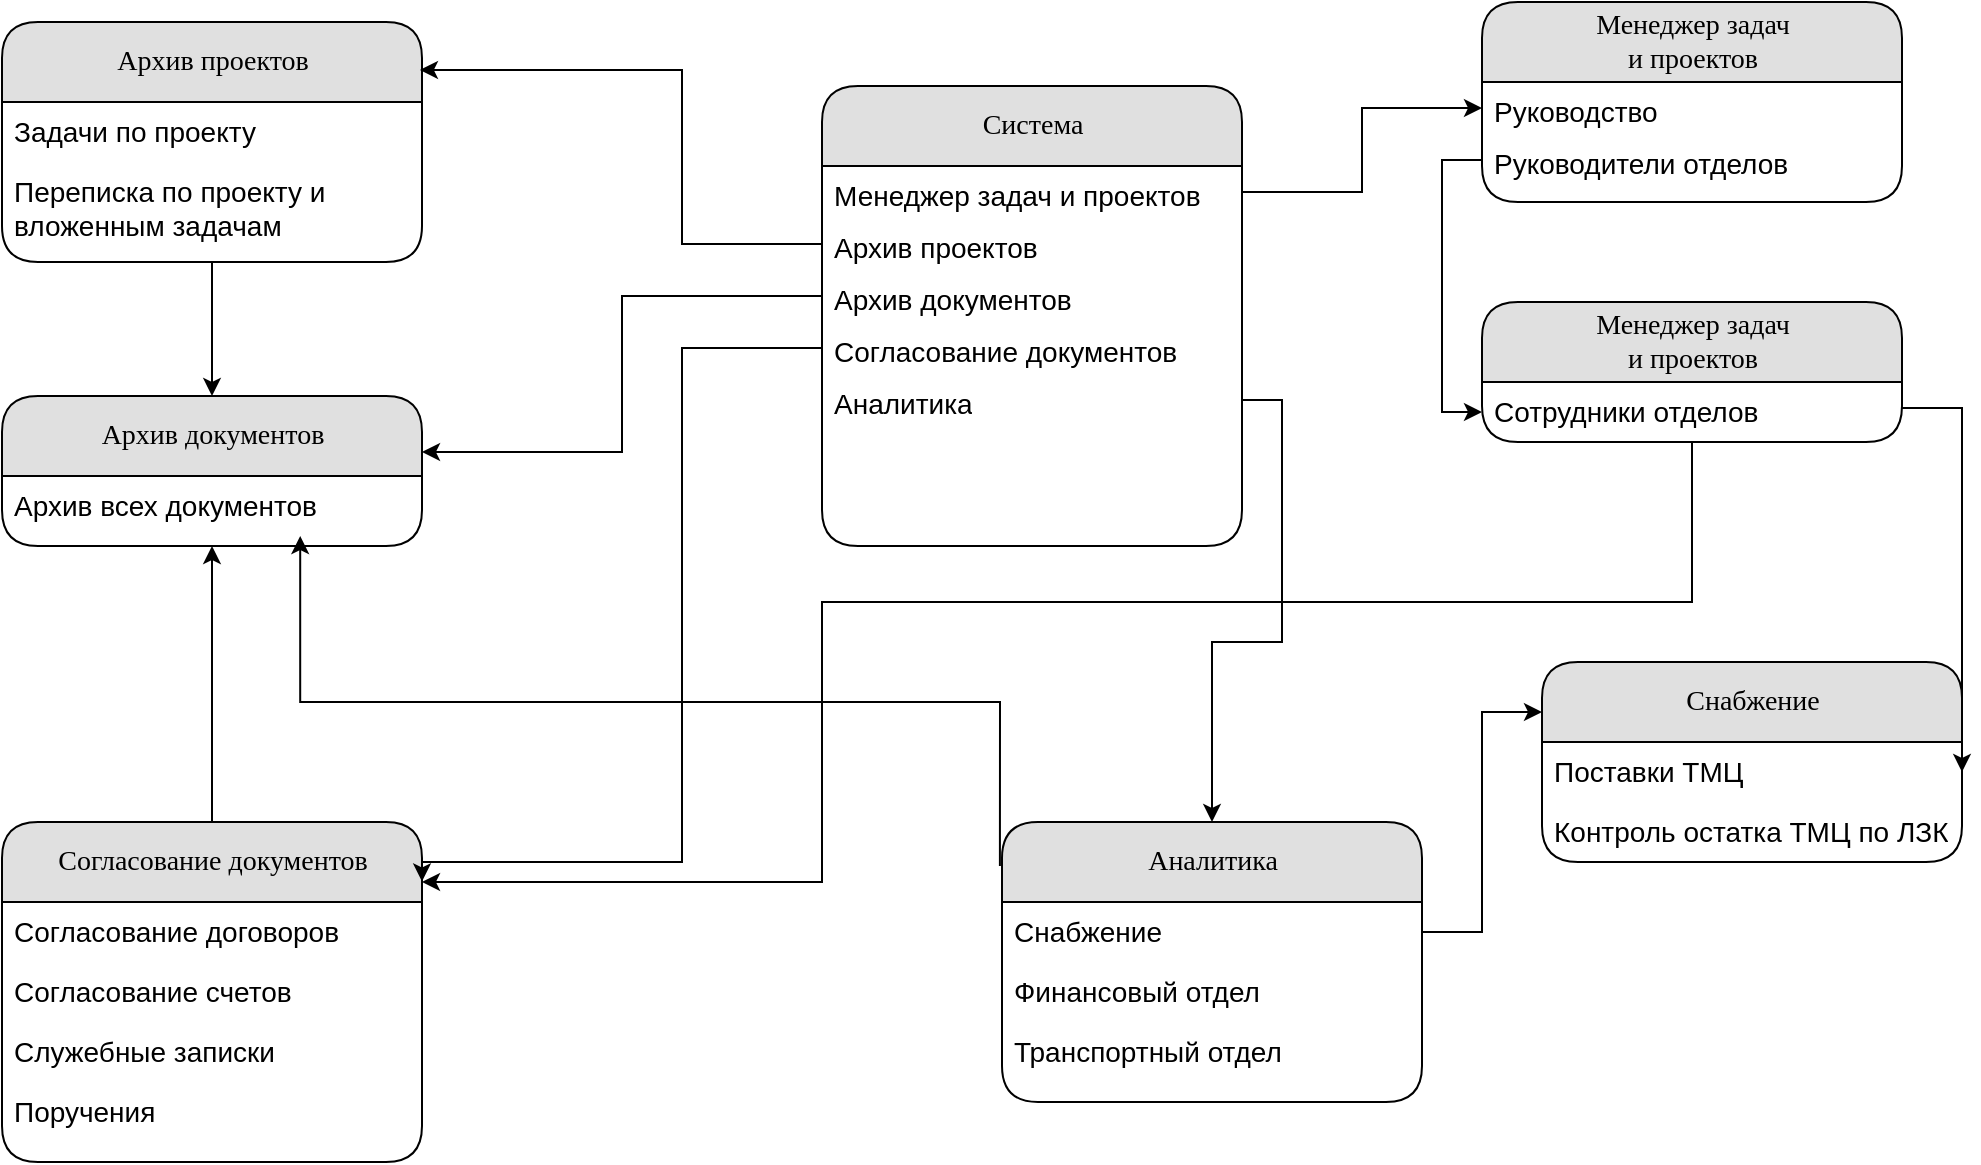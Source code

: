 <mxfile version="13.9.9" type="device"><diagram name="Page-1" id="b520641d-4fe3-3701-9064-5fc419738815"><mxGraphModel dx="1326" dy="816" grid="1" gridSize="10" guides="1" tooltips="1" connect="1" arrows="1" fold="1" page="1" pageScale="1" pageWidth="1169" pageHeight="827" background="#ffffff" math="0" shadow="0"><root><mxCell id="0"/><mxCell id="1" parent="0"/><mxCell id="21ea969265ad0168-6" value="&lt;font style=&quot;font-size: 14px&quot;&gt;Менеджер задач&lt;br&gt;&amp;nbsp;и проектов&amp;nbsp;&lt;/font&gt;" style="swimlane;html=1;fontStyle=0;childLayout=stackLayout;horizontal=1;startSize=40;fillColor=#e0e0e0;horizontalStack=0;resizeParent=1;resizeLast=0;collapsible=1;marginBottom=0;swimlaneFillColor=#ffffff;align=center;rounded=1;shadow=0;comic=0;labelBackgroundColor=none;strokeWidth=1;fontFamily=Verdana;fontSize=12" parent="1" vertex="1"><mxGeometry x="810" y="30" width="210" height="100" as="geometry"/></mxCell><mxCell id="21ea969265ad0168-7" value="&lt;font style=&quot;font-size: 14px&quot;&gt;Руководство&lt;/font&gt;" style="text;html=1;strokeColor=none;fillColor=none;spacingLeft=4;spacingRight=4;whiteSpace=wrap;overflow=hidden;rotatable=0;points=[[0,0.5],[1,0.5]];portConstraint=eastwest;" parent="21ea969265ad0168-6" vertex="1"><mxGeometry y="40" width="210" height="26" as="geometry"/></mxCell><mxCell id="21ea969265ad0168-8" value="&lt;font style=&quot;font-size: 14px&quot;&gt;Руководители отделов&lt;/font&gt;" style="text;html=1;strokeColor=none;fillColor=none;spacingLeft=4;spacingRight=4;whiteSpace=wrap;overflow=hidden;rotatable=0;points=[[0,0.5],[1,0.5]];portConstraint=eastwest;" parent="21ea969265ad0168-6" vertex="1"><mxGeometry y="66" width="210" height="26" as="geometry"/></mxCell><mxCell id="X5cj7UjG-7C0hL2hiFDo-1" value="&lt;span style=&quot;font-size: 14px&quot;&gt;Система&lt;/span&gt;" style="swimlane;html=1;fontStyle=0;childLayout=stackLayout;horizontal=1;startSize=40;fillColor=#e0e0e0;horizontalStack=0;resizeParent=1;resizeLast=0;collapsible=1;marginBottom=0;swimlaneFillColor=#ffffff;align=center;rounded=1;shadow=0;comic=0;labelBackgroundColor=none;strokeWidth=1;fontFamily=Verdana;fontSize=12" parent="1" vertex="1"><mxGeometry x="480" y="72" width="210" height="230" as="geometry"/></mxCell><mxCell id="X5cj7UjG-7C0hL2hiFDo-2" value="&lt;font style=&quot;font-size: 14px&quot;&gt;Менеджер задач и проектов&lt;/font&gt;" style="text;html=1;strokeColor=none;fillColor=none;spacingLeft=4;spacingRight=4;whiteSpace=wrap;overflow=hidden;rotatable=0;points=[[0,0.5],[1,0.5]];portConstraint=eastwest;" parent="X5cj7UjG-7C0hL2hiFDo-1" vertex="1"><mxGeometry y="40" width="210" height="26" as="geometry"/></mxCell><mxCell id="X5cj7UjG-7C0hL2hiFDo-3" value="&lt;font style=&quot;font-size: 14px&quot;&gt;Архив проектов&lt;/font&gt;" style="text;html=1;strokeColor=none;fillColor=none;spacingLeft=4;spacingRight=4;whiteSpace=wrap;overflow=hidden;rotatable=0;points=[[0,0.5],[1,0.5]];portConstraint=eastwest;" parent="X5cj7UjG-7C0hL2hiFDo-1" vertex="1"><mxGeometry y="66" width="210" height="26" as="geometry"/></mxCell><mxCell id="X5cj7UjG-7C0hL2hiFDo-5" value="&lt;font style=&quot;font-size: 14px&quot;&gt;Архив документов&lt;/font&gt;" style="text;html=1;strokeColor=none;fillColor=none;spacingLeft=4;spacingRight=4;whiteSpace=wrap;overflow=hidden;rotatable=0;points=[[0,0.5],[1,0.5]];portConstraint=eastwest;" parent="X5cj7UjG-7C0hL2hiFDo-1" vertex="1"><mxGeometry y="92" width="210" height="26" as="geometry"/></mxCell><mxCell id="X5cj7UjG-7C0hL2hiFDo-6" value="&lt;font style=&quot;font-size: 14px&quot;&gt;Согласование документов&lt;/font&gt;" style="text;html=1;strokeColor=none;fillColor=none;spacingLeft=4;spacingRight=4;whiteSpace=wrap;overflow=hidden;rotatable=0;points=[[0,0.5],[1,0.5]];portConstraint=eastwest;" parent="X5cj7UjG-7C0hL2hiFDo-1" vertex="1"><mxGeometry y="118" width="210" height="26" as="geometry"/></mxCell><mxCell id="X5cj7UjG-7C0hL2hiFDo-7" value="&lt;font style=&quot;font-size: 14px&quot;&gt;Аналитика&lt;/font&gt;" style="text;html=1;strokeColor=none;fillColor=none;spacingLeft=4;spacingRight=4;whiteSpace=wrap;overflow=hidden;rotatable=0;points=[[0,0.5],[1,0.5]];portConstraint=eastwest;" parent="X5cj7UjG-7C0hL2hiFDo-1" vertex="1"><mxGeometry y="144" width="210" height="26" as="geometry"/></mxCell><mxCell id="X5cj7UjG-7C0hL2hiFDo-18" style="edgeStyle=orthogonalEdgeStyle;rounded=0;orthogonalLoop=1;jettySize=auto;html=1;" parent="1" source="X5cj7UjG-7C0hL2hiFDo-2" target="21ea969265ad0168-7" edge="1"><mxGeometry relative="1" as="geometry"/></mxCell><mxCell id="X5cj7UjG-7C0hL2hiFDo-19" value="&lt;font style=&quot;font-size: 14px&quot;&gt;Менеджер задач&lt;br&gt;&amp;nbsp;и проектов&amp;nbsp;&lt;/font&gt;" style="swimlane;html=1;fontStyle=0;childLayout=stackLayout;horizontal=1;startSize=40;fillColor=#e0e0e0;horizontalStack=0;resizeParent=1;resizeLast=0;collapsible=1;marginBottom=0;swimlaneFillColor=#ffffff;align=center;rounded=1;shadow=0;comic=0;labelBackgroundColor=none;strokeWidth=1;fontFamily=Verdana;fontSize=12" parent="1" vertex="1"><mxGeometry x="810" y="180" width="210" height="70" as="geometry"/></mxCell><mxCell id="X5cj7UjG-7C0hL2hiFDo-20" value="&lt;span style=&quot;font-size: 14px&quot;&gt;Сотрудники отделов&lt;/span&gt;" style="text;html=1;strokeColor=none;fillColor=none;spacingLeft=4;spacingRight=4;whiteSpace=wrap;overflow=hidden;rotatable=0;points=[[0,0.5],[1,0.5]];portConstraint=eastwest;" parent="X5cj7UjG-7C0hL2hiFDo-19" vertex="1"><mxGeometry y="40" width="210" height="30" as="geometry"/></mxCell><mxCell id="X5cj7UjG-7C0hL2hiFDo-49" style="edgeStyle=orthogonalEdgeStyle;rounded=0;orthogonalLoop=1;jettySize=auto;html=1;entryX=0.5;entryY=0;entryDx=0;entryDy=0;" parent="1" source="X5cj7UjG-7C0hL2hiFDo-23" target="X5cj7UjG-7C0hL2hiFDo-28" edge="1"><mxGeometry relative="1" as="geometry"/></mxCell><mxCell id="X5cj7UjG-7C0hL2hiFDo-23" value="&lt;span style=&quot;font-size: 14px&quot;&gt;Архив проектов&lt;/span&gt;" style="swimlane;html=1;fontStyle=0;childLayout=stackLayout;horizontal=1;startSize=40;fillColor=#e0e0e0;horizontalStack=0;resizeParent=1;resizeLast=0;collapsible=1;marginBottom=0;swimlaneFillColor=#ffffff;align=center;rounded=1;shadow=0;comic=0;labelBackgroundColor=none;strokeWidth=1;fontFamily=Verdana;fontSize=12" parent="1" vertex="1"><mxGeometry x="70" y="40" width="210" height="120" as="geometry"/></mxCell><mxCell id="X5cj7UjG-7C0hL2hiFDo-24" value="&lt;span style=&quot;font-size: 14px&quot;&gt;Задачи по проекту&lt;/span&gt;" style="text;html=1;strokeColor=none;fillColor=none;spacingLeft=4;spacingRight=4;whiteSpace=wrap;overflow=hidden;rotatable=0;points=[[0,0.5],[1,0.5]];portConstraint=eastwest;" parent="X5cj7UjG-7C0hL2hiFDo-23" vertex="1"><mxGeometry y="40" width="210" height="30" as="geometry"/></mxCell><mxCell id="X5cj7UjG-7C0hL2hiFDo-26" value="&lt;span style=&quot;font-size: 14px&quot;&gt;Переписка по проекту и вложенным задачам&lt;/span&gt;" style="text;html=1;strokeColor=none;fillColor=none;spacingLeft=4;spacingRight=4;whiteSpace=wrap;overflow=hidden;rotatable=0;points=[[0,0.5],[1,0.5]];portConstraint=eastwest;" parent="X5cj7UjG-7C0hL2hiFDo-23" vertex="1"><mxGeometry y="70" width="210" height="40" as="geometry"/></mxCell><mxCell id="X5cj7UjG-7C0hL2hiFDo-28" value="&lt;span style=&quot;font-size: 14px&quot;&gt;Архив документов&lt;/span&gt;" style="swimlane;html=1;fontStyle=0;childLayout=stackLayout;horizontal=1;startSize=40;fillColor=#e0e0e0;horizontalStack=0;resizeParent=1;resizeLast=0;collapsible=1;marginBottom=0;swimlaneFillColor=#ffffff;align=center;rounded=1;shadow=0;comic=0;labelBackgroundColor=none;strokeWidth=1;fontFamily=Verdana;fontSize=12" parent="1" vertex="1"><mxGeometry x="70" y="227" width="210" height="75" as="geometry"/></mxCell><mxCell id="X5cj7UjG-7C0hL2hiFDo-29" value="&lt;span style=&quot;font-size: 14px&quot;&gt;Архив всех документов&lt;/span&gt;" style="text;html=1;strokeColor=none;fillColor=none;spacingLeft=4;spacingRight=4;whiteSpace=wrap;overflow=hidden;rotatable=0;points=[[0,0.5],[1,0.5]];portConstraint=eastwest;" parent="X5cj7UjG-7C0hL2hiFDo-28" vertex="1"><mxGeometry y="40" width="210" height="30" as="geometry"/></mxCell><mxCell id="X5cj7UjG-7C0hL2hiFDo-34" style="edgeStyle=orthogonalEdgeStyle;rounded=0;orthogonalLoop=1;jettySize=auto;html=1;entryX=0;entryY=0.5;entryDx=0;entryDy=0;" parent="1" source="21ea969265ad0168-8" target="X5cj7UjG-7C0hL2hiFDo-20" edge="1"><mxGeometry relative="1" as="geometry"/></mxCell><mxCell id="X5cj7UjG-7C0hL2hiFDo-35" style="edgeStyle=orthogonalEdgeStyle;rounded=0;orthogonalLoop=1;jettySize=auto;html=1;entryX=0.995;entryY=0.2;entryDx=0;entryDy=0;entryPerimeter=0;" parent="1" source="X5cj7UjG-7C0hL2hiFDo-3" target="X5cj7UjG-7C0hL2hiFDo-23" edge="1"><mxGeometry relative="1" as="geometry"><Array as="points"><mxPoint x="410" y="151"/><mxPoint x="410" y="64"/></Array></mxGeometry></mxCell><mxCell id="X5cj7UjG-7C0hL2hiFDo-36" style="edgeStyle=orthogonalEdgeStyle;rounded=0;orthogonalLoop=1;jettySize=auto;html=1;entryX=1;entryY=0.373;entryDx=0;entryDy=0;entryPerimeter=0;" parent="1" source="X5cj7UjG-7C0hL2hiFDo-5" target="X5cj7UjG-7C0hL2hiFDo-28" edge="1"><mxGeometry relative="1" as="geometry"/></mxCell><mxCell id="X5cj7UjG-7C0hL2hiFDo-48" style="edgeStyle=orthogonalEdgeStyle;rounded=0;orthogonalLoop=1;jettySize=auto;html=1;entryX=0.5;entryY=1;entryDx=0;entryDy=0;" parent="1" source="X5cj7UjG-7C0hL2hiFDo-37" target="X5cj7UjG-7C0hL2hiFDo-28" edge="1"><mxGeometry relative="1" as="geometry"/></mxCell><mxCell id="X5cj7UjG-7C0hL2hiFDo-37" value="&lt;span style=&quot;font-size: 14px&quot;&gt;Согласование документов&lt;/span&gt;" style="swimlane;html=1;fontStyle=0;childLayout=stackLayout;horizontal=1;startSize=40;fillColor=#e0e0e0;horizontalStack=0;resizeParent=1;resizeLast=0;collapsible=1;marginBottom=0;swimlaneFillColor=#ffffff;align=center;rounded=1;shadow=0;comic=0;labelBackgroundColor=none;strokeWidth=1;fontFamily=Verdana;fontSize=12" parent="1" vertex="1"><mxGeometry x="70" y="440" width="210" height="170" as="geometry"/></mxCell><mxCell id="X5cj7UjG-7C0hL2hiFDo-38" value="&lt;span style=&quot;font-size: 14px&quot;&gt;Согласование договоров&lt;/span&gt;" style="text;html=1;strokeColor=none;fillColor=none;spacingLeft=4;spacingRight=4;whiteSpace=wrap;overflow=hidden;rotatable=0;points=[[0,0.5],[1,0.5]];portConstraint=eastwest;" parent="X5cj7UjG-7C0hL2hiFDo-37" vertex="1"><mxGeometry y="40" width="210" height="30" as="geometry"/></mxCell><mxCell id="X5cj7UjG-7C0hL2hiFDo-39" value="&lt;span style=&quot;font-size: 14px&quot;&gt;Согласование счетов&lt;/span&gt;" style="text;html=1;strokeColor=none;fillColor=none;spacingLeft=4;spacingRight=4;whiteSpace=wrap;overflow=hidden;rotatable=0;points=[[0,0.5],[1,0.5]];portConstraint=eastwest;" parent="X5cj7UjG-7C0hL2hiFDo-37" vertex="1"><mxGeometry y="70" width="210" height="30" as="geometry"/></mxCell><mxCell id="X5cj7UjG-7C0hL2hiFDo-43" value="&lt;span style=&quot;font-size: 14px&quot;&gt;Служебные записки&lt;/span&gt;" style="text;html=1;strokeColor=none;fillColor=none;spacingLeft=4;spacingRight=4;whiteSpace=wrap;overflow=hidden;rotatable=0;points=[[0,0.5],[1,0.5]];portConstraint=eastwest;" parent="X5cj7UjG-7C0hL2hiFDo-37" vertex="1"><mxGeometry y="100" width="210" height="30" as="geometry"/></mxCell><mxCell id="X5cj7UjG-7C0hL2hiFDo-44" value="&lt;span style=&quot;font-size: 14px&quot;&gt;Поручения&lt;/span&gt;" style="text;html=1;strokeColor=none;fillColor=none;spacingLeft=4;spacingRight=4;whiteSpace=wrap;overflow=hidden;rotatable=0;points=[[0,0.5],[1,0.5]];portConstraint=eastwest;" parent="X5cj7UjG-7C0hL2hiFDo-37" vertex="1"><mxGeometry y="130" width="210" height="30" as="geometry"/></mxCell><mxCell id="X5cj7UjG-7C0hL2hiFDo-40" style="edgeStyle=orthogonalEdgeStyle;rounded=0;orthogonalLoop=1;jettySize=auto;html=1;entryX=1;entryY=0.175;entryDx=0;entryDy=0;entryPerimeter=0;" parent="1" source="X5cj7UjG-7C0hL2hiFDo-6" target="X5cj7UjG-7C0hL2hiFDo-37" edge="1"><mxGeometry relative="1" as="geometry"><Array as="points"><mxPoint x="410" y="203"/><mxPoint x="410" y="460"/><mxPoint x="280" y="460"/></Array></mxGeometry></mxCell><mxCell id="X5cj7UjG-7C0hL2hiFDo-51" value="&lt;span style=&quot;font-size: 14px&quot;&gt;Аналитика&lt;/span&gt;" style="swimlane;html=1;fontStyle=0;childLayout=stackLayout;horizontal=1;startSize=40;fillColor=#e0e0e0;horizontalStack=0;resizeParent=1;resizeLast=0;collapsible=1;marginBottom=0;swimlaneFillColor=#ffffff;align=center;rounded=1;shadow=0;comic=0;labelBackgroundColor=none;strokeWidth=1;fontFamily=Verdana;fontSize=12" parent="1" vertex="1"><mxGeometry x="570" y="440" width="210" height="140" as="geometry"/></mxCell><mxCell id="X5cj7UjG-7C0hL2hiFDo-52" value="&lt;span style=&quot;font-size: 14px&quot;&gt;Снабжение&lt;/span&gt;" style="text;html=1;strokeColor=none;fillColor=none;spacingLeft=4;spacingRight=4;whiteSpace=wrap;overflow=hidden;rotatable=0;points=[[0,0.5],[1,0.5]];portConstraint=eastwest;" parent="X5cj7UjG-7C0hL2hiFDo-51" vertex="1"><mxGeometry y="40" width="210" height="30" as="geometry"/></mxCell><mxCell id="X5cj7UjG-7C0hL2hiFDo-53" value="&lt;span style=&quot;font-size: 14px&quot;&gt;Финансовый отдел&lt;/span&gt;" style="text;html=1;strokeColor=none;fillColor=none;spacingLeft=4;spacingRight=4;whiteSpace=wrap;overflow=hidden;rotatable=0;points=[[0,0.5],[1,0.5]];portConstraint=eastwest;" parent="X5cj7UjG-7C0hL2hiFDo-51" vertex="1"><mxGeometry y="70" width="210" height="30" as="geometry"/></mxCell><mxCell id="X5cj7UjG-7C0hL2hiFDo-54" value="&lt;span style=&quot;font-size: 14px&quot;&gt;Транспортный отдел&lt;/span&gt;" style="text;html=1;strokeColor=none;fillColor=none;spacingLeft=4;spacingRight=4;whiteSpace=wrap;overflow=hidden;rotatable=0;points=[[0,0.5],[1,0.5]];portConstraint=eastwest;" parent="X5cj7UjG-7C0hL2hiFDo-51" vertex="1"><mxGeometry y="100" width="210" height="30" as="geometry"/></mxCell><mxCell id="X5cj7UjG-7C0hL2hiFDo-56" value="&lt;span style=&quot;font-size: 14px&quot;&gt;Снабжение&lt;/span&gt;" style="swimlane;html=1;fontStyle=0;childLayout=stackLayout;horizontal=1;startSize=40;fillColor=#e0e0e0;horizontalStack=0;resizeParent=1;resizeLast=0;collapsible=1;marginBottom=0;swimlaneFillColor=#ffffff;align=center;rounded=1;shadow=0;comic=0;labelBackgroundColor=none;strokeWidth=1;fontFamily=Verdana;fontSize=12" parent="1" vertex="1"><mxGeometry x="840" y="360" width="210" height="100" as="geometry"/></mxCell><mxCell id="X5cj7UjG-7C0hL2hiFDo-57" value="&lt;span style=&quot;font-size: 14px&quot;&gt;Поставки ТМЦ&lt;/span&gt;" style="text;html=1;strokeColor=none;fillColor=none;spacingLeft=4;spacingRight=4;whiteSpace=wrap;overflow=hidden;rotatable=0;points=[[0,0.5],[1,0.5]];portConstraint=eastwest;" parent="X5cj7UjG-7C0hL2hiFDo-56" vertex="1"><mxGeometry y="40" width="210" height="30" as="geometry"/></mxCell><mxCell id="X5cj7UjG-7C0hL2hiFDo-58" value="&lt;span style=&quot;font-size: 14px&quot;&gt;Контроль остатка ТМЦ по ЛЗК&lt;/span&gt;" style="text;html=1;strokeColor=none;fillColor=none;spacingLeft=4;spacingRight=4;whiteSpace=wrap;overflow=hidden;rotatable=0;points=[[0,0.5],[1,0.5]];portConstraint=eastwest;" parent="X5cj7UjG-7C0hL2hiFDo-56" vertex="1"><mxGeometry y="70" width="210" height="30" as="geometry"/></mxCell><mxCell id="X5cj7UjG-7C0hL2hiFDo-60" style="edgeStyle=orthogonalEdgeStyle;rounded=0;orthogonalLoop=1;jettySize=auto;html=1;entryX=0.5;entryY=0;entryDx=0;entryDy=0;" parent="1" source="X5cj7UjG-7C0hL2hiFDo-7" target="X5cj7UjG-7C0hL2hiFDo-51" edge="1"><mxGeometry relative="1" as="geometry"><Array as="points"><mxPoint x="710" y="229"/><mxPoint x="710" y="350"/><mxPoint x="675" y="350"/></Array></mxGeometry></mxCell><mxCell id="X5cj7UjG-7C0hL2hiFDo-61" style="edgeStyle=orthogonalEdgeStyle;rounded=0;orthogonalLoop=1;jettySize=auto;html=1;entryX=0;entryY=0.25;entryDx=0;entryDy=0;" parent="1" source="X5cj7UjG-7C0hL2hiFDo-52" target="X5cj7UjG-7C0hL2hiFDo-56" edge="1"><mxGeometry relative="1" as="geometry"/></mxCell><mxCell id="X5cj7UjG-7C0hL2hiFDo-62" style="edgeStyle=orthogonalEdgeStyle;rounded=0;orthogonalLoop=1;jettySize=auto;html=1;entryX=1;entryY=0.5;entryDx=0;entryDy=0;" parent="1" source="X5cj7UjG-7C0hL2hiFDo-20" target="X5cj7UjG-7C0hL2hiFDo-57" edge="1"><mxGeometry relative="1" as="geometry"><Array as="points"><mxPoint x="1050" y="233"/><mxPoint x="1050" y="410"/></Array></mxGeometry></mxCell><mxCell id="X5cj7UjG-7C0hL2hiFDo-63" style="edgeStyle=orthogonalEdgeStyle;rounded=0;orthogonalLoop=1;jettySize=auto;html=1;entryX=0.71;entryY=1;entryDx=0;entryDy=0;entryPerimeter=0;exitX=-0.005;exitY=0.157;exitDx=0;exitDy=0;exitPerimeter=0;" parent="1" source="X5cj7UjG-7C0hL2hiFDo-51" target="X5cj7UjG-7C0hL2hiFDo-29" edge="1"><mxGeometry relative="1" as="geometry"><mxPoint x="220" y="310" as="targetPoint"/><Array as="points"><mxPoint x="569" y="380"/><mxPoint x="219" y="380"/></Array></mxGeometry></mxCell><mxCell id="X5cj7UjG-7C0hL2hiFDo-65" style="edgeStyle=orthogonalEdgeStyle;rounded=0;orthogonalLoop=1;jettySize=auto;html=1;" parent="1" source="X5cj7UjG-7C0hL2hiFDo-20" edge="1"><mxGeometry relative="1" as="geometry"><mxPoint x="280" y="470" as="targetPoint"/><Array as="points"><mxPoint x="915" y="330"/><mxPoint x="480" y="330"/><mxPoint x="480" y="470"/></Array></mxGeometry></mxCell></root></mxGraphModel></diagram></mxfile>